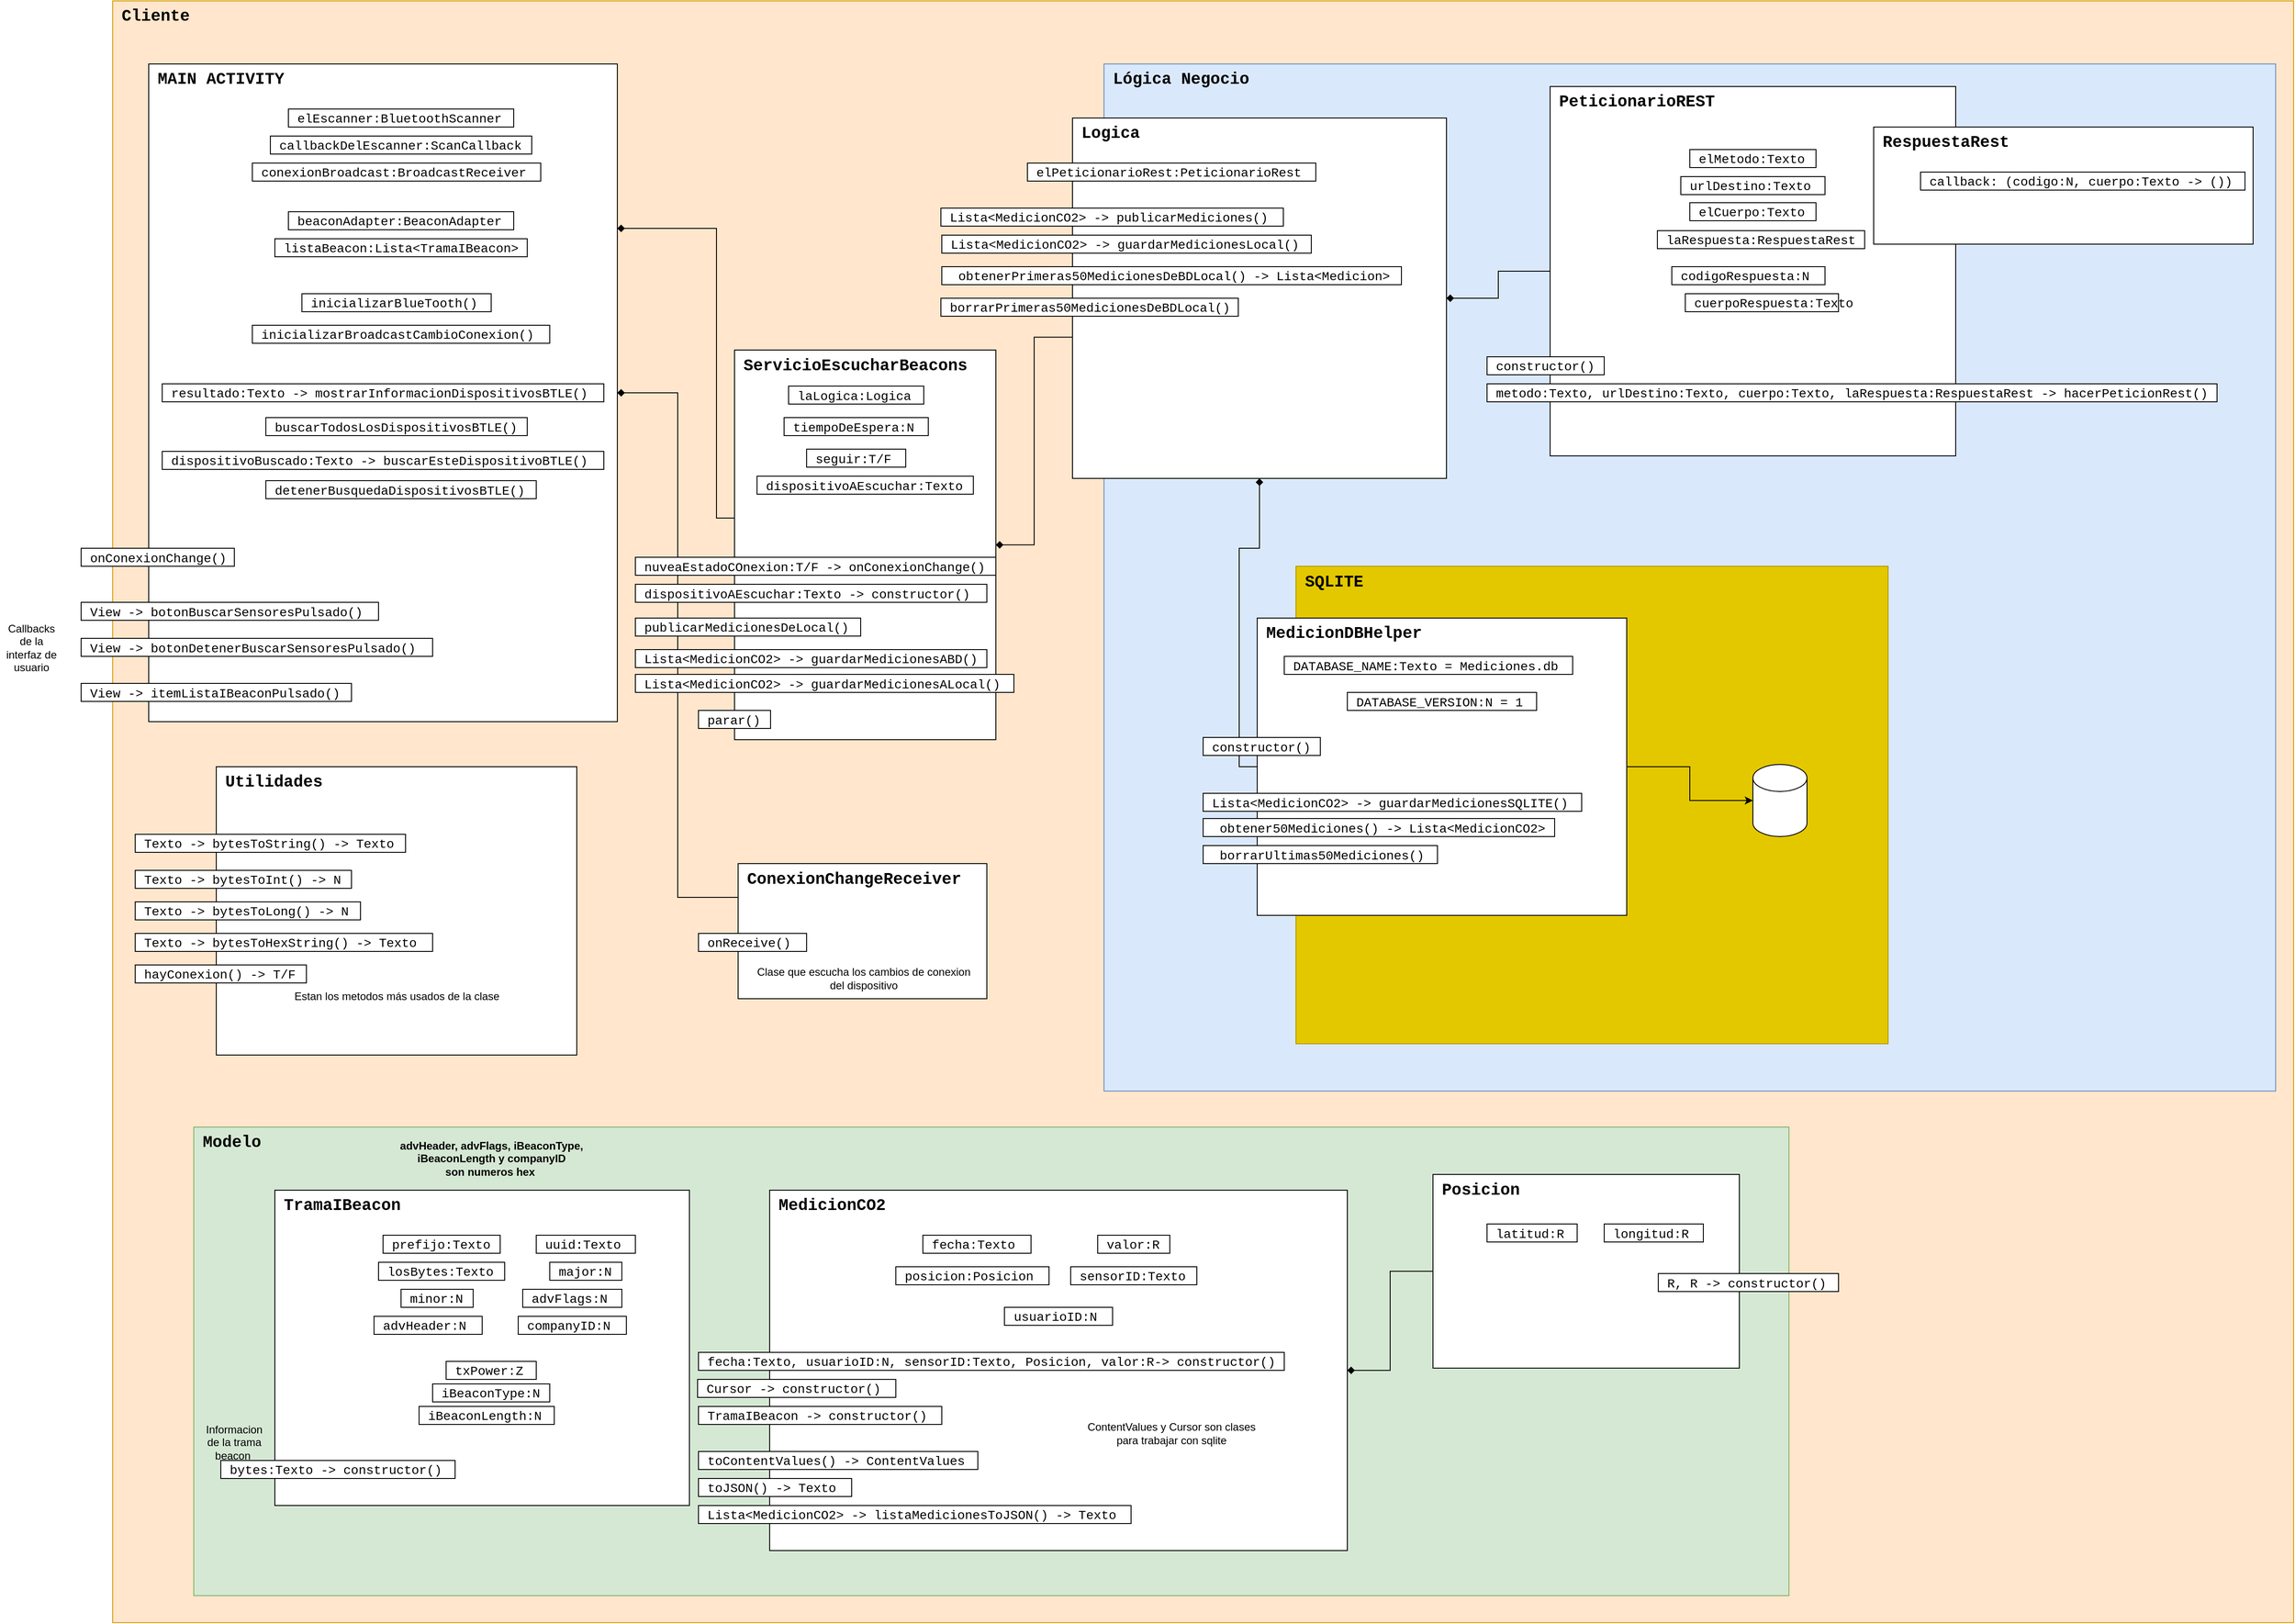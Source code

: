 <mxfile version="15.2.7" type="device"><diagram id="niqKveM-cPIij-iBnaV7" name="Page-1"><mxGraphModel dx="3422" dy="349" grid="1" gridSize="10" guides="1" tooltips="1" connect="1" arrows="1" fold="1" page="1" pageScale="1" pageWidth="827" pageHeight="1169" math="0" shadow="0"><root><mxCell id="0"/><mxCell id="1" parent="0"/><mxCell id="Yf9VTnjEiYJzbtocawID-54" value="&lt;font face=&quot;Courier New&quot; size=&quot;1&quot;&gt;&lt;b style=&quot;font-size: 18px&quot;&gt;Cliente&lt;/b&gt;&lt;/font&gt;" style="rounded=0;whiteSpace=wrap;html=1;align=left;verticalAlign=top;spacingLeft=8;fillColor=#ffe6cc;strokeColor=#d79b00;" parent="1" vertex="1"><mxGeometry x="-210" y="1520" width="2420" height="1800" as="geometry"/></mxCell><mxCell id="Yf9VTnjEiYJzbtocawID-52" value="&lt;font face=&quot;Courier New&quot; size=&quot;1&quot;&gt;&lt;b style=&quot;font-size: 18px&quot;&gt;Modelo&lt;/b&gt;&lt;/font&gt;" style="rounded=0;whiteSpace=wrap;html=1;align=left;verticalAlign=top;spacingLeft=8;fillColor=#d5e8d4;strokeColor=#82b366;" parent="1" vertex="1"><mxGeometry x="-120" y="2770" width="1770" height="520" as="geometry"/></mxCell><mxCell id="Yf9VTnjEiYJzbtocawID-46" value="&lt;font face=&quot;Courier New&quot; size=&quot;1&quot;&gt;&lt;b style=&quot;font-size: 18px&quot;&gt;Lógica Negocio&lt;/b&gt;&lt;/font&gt;" style="rounded=0;whiteSpace=wrap;html=1;align=left;verticalAlign=top;spacingLeft=8;fillColor=#dae8fc;strokeColor=#6c8ebf;" parent="1" vertex="1"><mxGeometry x="890" y="1590" width="1300" height="1140" as="geometry"/></mxCell><mxCell id="5HNf2qIdMEL1I3mMlcs8-32" style="edgeStyle=orthogonalEdgeStyle;rounded=0;orthogonalLoop=1;jettySize=auto;html=1;entryX=0;entryY=0.25;entryDx=0;entryDy=0;startArrow=diamond;startFill=1;endArrow=none;endFill=0;" edge="1" parent="1" source="lUE_ML87lK5sm1XcFSUJ-1" target="5HNf2qIdMEL1I3mMlcs8-24"><mxGeometry relative="1" as="geometry"/></mxCell><mxCell id="lUE_ML87lK5sm1XcFSUJ-1" value="&lt;font face=&quot;Courier New&quot; size=&quot;1&quot;&gt;&lt;b style=&quot;font-size: 18px&quot;&gt;MAIN ACTIVITY&lt;/b&gt;&lt;/font&gt;" style="rounded=0;whiteSpace=wrap;html=1;align=left;verticalAlign=top;spacingLeft=8;" parent="1" vertex="1"><mxGeometry x="-170" y="1590" width="520" height="730" as="geometry"/></mxCell><mxCell id="lUE_ML87lK5sm1XcFSUJ-4" value="&lt;span style=&quot;font-size: 14px&quot;&gt;elEscanner:BluetoothScanner&lt;br&gt;&lt;/span&gt;" style="rounded=0;whiteSpace=wrap;html=1;align=left;fontFamily=Courier New;autosize=1;spacingTop=2;spacingLeft=8;" parent="1" vertex="1"><mxGeometry x="-15" y="1640" width="250" height="20" as="geometry"/></mxCell><mxCell id="lUE_ML87lK5sm1XcFSUJ-5" value="&lt;span style=&quot;font-size: 14px&quot;&gt;callbackDelEscanner:ScanCallback&lt;br&gt;&lt;/span&gt;" style="rounded=0;whiteSpace=wrap;html=1;align=left;fontFamily=Courier New;autosize=1;spacingTop=2;spacingLeft=8;" parent="1" vertex="1"><mxGeometry x="-35" y="1670" width="290" height="20" as="geometry"/></mxCell><mxCell id="lUE_ML87lK5sm1XcFSUJ-6" value="&lt;font style=&quot;font-size: 14px&quot;&gt;resultado:Texto -&amp;gt; mostrarInformacionDispositivosBTLE()&lt;/font&gt;" style="rounded=0;whiteSpace=wrap;html=1;align=left;fontFamily=Courier New;autosize=1;spacingTop=2;spacingLeft=8;" parent="1" vertex="1"><mxGeometry x="-155" y="1945" width="490" height="20" as="geometry"/></mxCell><mxCell id="lUE_ML87lK5sm1XcFSUJ-7" value="&lt;font style=&quot;font-size: 14px&quot;&gt;buscarTodosLosDispositivosBTLE()&lt;/font&gt;" style="rounded=0;whiteSpace=wrap;html=1;align=left;fontFamily=Courier New;autosize=1;spacingTop=2;spacingLeft=8;" parent="1" vertex="1"><mxGeometry x="-40" y="1982.5" width="290" height="20" as="geometry"/></mxCell><mxCell id="lUE_ML87lK5sm1XcFSUJ-8" value="&lt;font style=&quot;font-size: 14px&quot;&gt;dispositivoBuscado:Texto -&amp;gt; buscarEsteDispositivoBTLE()&lt;/font&gt;" style="rounded=0;whiteSpace=wrap;html=1;align=left;fontFamily=Courier New;autosize=1;spacingTop=2;spacingLeft=8;" parent="1" vertex="1"><mxGeometry x="-155" y="2020" width="490" height="20" as="geometry"/></mxCell><mxCell id="lUE_ML87lK5sm1XcFSUJ-9" value="&lt;font style=&quot;font-size: 14px&quot;&gt;detenerBusquedaDispositivosBTLE()&lt;/font&gt;" style="rounded=0;whiteSpace=wrap;html=1;align=left;fontFamily=Courier New;autosize=1;spacingTop=2;spacingLeft=8;" parent="1" vertex="1"><mxGeometry x="-40" y="2052.5" width="300" height="20" as="geometry"/></mxCell><mxCell id="lUE_ML87lK5sm1XcFSUJ-14" value="&lt;font style=&quot;font-size: 14px&quot;&gt;inicializarBlueTooth()&lt;/font&gt;" style="rounded=0;whiteSpace=wrap;html=1;align=left;fontFamily=Courier New;autosize=1;spacingTop=2;spacingLeft=8;" parent="1" vertex="1"><mxGeometry y="1845" width="210" height="20" as="geometry"/></mxCell><mxCell id="lUE_ML87lK5sm1XcFSUJ-17" value="&lt;font face=&quot;Courier New&quot; size=&quot;1&quot;&gt;&lt;b style=&quot;font-size: 18px&quot;&gt;TramaIBeacon&lt;/b&gt;&lt;/font&gt;" style="rounded=0;whiteSpace=wrap;html=1;align=left;verticalAlign=top;spacingLeft=8;" parent="1" vertex="1"><mxGeometry x="-30" y="2840" width="460" height="350" as="geometry"/></mxCell><mxCell id="lUE_ML87lK5sm1XcFSUJ-18" value="&lt;span style=&quot;font-size: 14px&quot;&gt;prefijo:Texto&lt;br&gt;&lt;/span&gt;" style="rounded=0;whiteSpace=wrap;html=1;align=left;fontFamily=Courier New;autosize=1;spacingTop=2;spacingLeft=8;" parent="1" vertex="1"><mxGeometry x="90" y="2890" width="130" height="20" as="geometry"/></mxCell><mxCell id="lUE_ML87lK5sm1XcFSUJ-32" value="&lt;span style=&quot;font-size: 14px&quot;&gt;uuid&lt;/span&gt;&lt;span style=&quot;font-size: 14px&quot;&gt;:Texto&lt;/span&gt;&lt;span style=&quot;font-size: 14px&quot;&gt;&lt;br&gt;&lt;/span&gt;" style="rounded=0;whiteSpace=wrap;html=1;align=left;fontFamily=Courier New;autosize=1;spacingTop=2;spacingLeft=8;" parent="1" vertex="1"><mxGeometry x="260" y="2890" width="110" height="20" as="geometry"/></mxCell><mxCell id="lUE_ML87lK5sm1XcFSUJ-33" value="&lt;span style=&quot;font-size: 14px&quot;&gt;losBytes&lt;/span&gt;&lt;span style=&quot;font-size: 14px&quot;&gt;:Texto&lt;/span&gt;&lt;span style=&quot;font-size: 14px&quot;&gt;&lt;br&gt;&lt;/span&gt;" style="rounded=0;whiteSpace=wrap;html=1;align=left;fontFamily=Courier New;autosize=1;spacingTop=2;spacingLeft=8;" parent="1" vertex="1"><mxGeometry x="85" y="2920" width="140" height="20" as="geometry"/></mxCell><mxCell id="lUE_ML87lK5sm1XcFSUJ-34" value="&lt;span style=&quot;font-size: 14px&quot;&gt;major&lt;/span&gt;&lt;span style=&quot;font-size: 14px&quot;&gt;:N&lt;/span&gt;&lt;span style=&quot;font-size: 14px&quot;&gt;&lt;br&gt;&lt;/span&gt;" style="rounded=0;whiteSpace=wrap;html=1;align=left;fontFamily=Courier New;autosize=1;spacingTop=2;spacingLeft=8;" parent="1" vertex="1"><mxGeometry x="275" y="2920" width="80" height="20" as="geometry"/></mxCell><mxCell id="lUE_ML87lK5sm1XcFSUJ-35" value="&lt;span style=&quot;font-size: 14px&quot;&gt;advFlags&lt;/span&gt;&lt;span style=&quot;font-size: 14px&quot;&gt;:N&lt;/span&gt;&lt;span style=&quot;font-size: 14px&quot;&gt;&lt;br&gt;&lt;/span&gt;" style="rounded=0;whiteSpace=wrap;html=1;align=left;fontFamily=Courier New;autosize=1;spacingTop=2;spacingLeft=8;" parent="1" vertex="1"><mxGeometry x="245" y="2950" width="110" height="20" as="geometry"/></mxCell><mxCell id="lUE_ML87lK5sm1XcFSUJ-36" value="&lt;span style=&quot;font-size: 14px&quot;&gt;minor&lt;/span&gt;&lt;span style=&quot;font-size: 14px&quot;&gt;:N&lt;/span&gt;&lt;span style=&quot;font-size: 14px&quot;&gt;&lt;br&gt;&lt;/span&gt;" style="rounded=0;whiteSpace=wrap;html=1;align=left;fontFamily=Courier New;autosize=1;spacingTop=2;spacingLeft=8;" parent="1" vertex="1"><mxGeometry x="110" y="2950" width="80" height="20" as="geometry"/></mxCell><mxCell id="lUE_ML87lK5sm1XcFSUJ-37" value="&lt;span style=&quot;font-size: 14px&quot;&gt;advHeader&lt;/span&gt;&lt;span style=&quot;font-size: 14px&quot;&gt;:N&lt;/span&gt;&lt;span style=&quot;font-size: 14px&quot;&gt;&lt;br&gt;&lt;/span&gt;" style="rounded=0;whiteSpace=wrap;html=1;align=left;fontFamily=Courier New;autosize=1;spacingTop=2;spacingLeft=8;" parent="1" vertex="1"><mxGeometry x="80" y="2980" width="120" height="20" as="geometry"/></mxCell><mxCell id="lUE_ML87lK5sm1XcFSUJ-38" value="&lt;span style=&quot;font-size: 14px&quot;&gt;companyID&lt;/span&gt;&lt;span style=&quot;font-size: 14px&quot;&gt;:N&lt;/span&gt;&lt;span style=&quot;font-size: 14px&quot;&gt;&lt;br&gt;&lt;/span&gt;" style="rounded=0;whiteSpace=wrap;html=1;align=left;fontFamily=Courier New;autosize=1;spacingTop=2;spacingLeft=8;" parent="1" vertex="1"><mxGeometry x="240" y="2980" width="120" height="20" as="geometry"/></mxCell><mxCell id="lUE_ML87lK5sm1XcFSUJ-56" value="&lt;span style=&quot;font-size: 14px&quot;&gt;txPower:Z&lt;br&gt;&lt;/span&gt;" style="rounded=0;whiteSpace=wrap;html=1;align=left;fontFamily=Courier New;autosize=1;spacingTop=2;spacingLeft=8;" parent="1" vertex="1"><mxGeometry x="160" y="3030" width="100" height="20" as="geometry"/></mxCell><mxCell id="lUE_ML87lK5sm1XcFSUJ-57" value="&lt;span style=&quot;font-size: 14px&quot;&gt;iBeaconType:N&lt;br&gt;&lt;/span&gt;" style="rounded=0;whiteSpace=wrap;html=1;align=left;fontFamily=Courier New;autosize=1;spacingTop=2;spacingLeft=8;" parent="1" vertex="1"><mxGeometry x="145" y="3055" width="130" height="20" as="geometry"/></mxCell><mxCell id="lUE_ML87lK5sm1XcFSUJ-58" value="&lt;span style=&quot;font-size: 14px&quot;&gt;iBeaconLength:N&lt;br&gt;&lt;/span&gt;" style="rounded=0;whiteSpace=wrap;html=1;align=left;fontFamily=Courier New;autosize=1;spacingTop=2;spacingLeft=8;" parent="1" vertex="1"><mxGeometry x="130" y="3080" width="150" height="20" as="geometry"/></mxCell><mxCell id="lUE_ML87lK5sm1XcFSUJ-78" value="&lt;span style=&quot;font-size: 14px&quot;&gt;bytes:Texto&amp;nbsp;&lt;/span&gt;&lt;span style=&quot;font-size: 14px&quot;&gt;-&amp;gt; constructor()&lt;br&gt;&lt;/span&gt;" style="rounded=0;whiteSpace=wrap;html=1;align=left;fontFamily=Courier New;autosize=1;spacingTop=2;spacingLeft=8;" parent="1" vertex="1"><mxGeometry x="-90" y="3140" width="260" height="20" as="geometry"/></mxCell><mxCell id="YWG97MvclwKWBX4LMwII-3" style="edgeStyle=orthogonalEdgeStyle;rounded=0;orthogonalLoop=1;jettySize=auto;html=1;entryX=0.003;entryY=0.608;entryDx=0;entryDy=0;entryPerimeter=0;startArrow=diamond;startFill=1;endArrow=none;endFill=0;" parent="1" source="HclyUKHY0Rn9VnKak1A7-19" target="Yf9VTnjEiYJzbtocawID-2" edge="1"><mxGeometry relative="1" as="geometry"/></mxCell><mxCell id="5HNf2qIdMEL1I3mMlcs8-40" style="edgeStyle=orthogonalEdgeStyle;rounded=0;orthogonalLoop=1;jettySize=auto;html=1;entryX=1;entryY=0.25;entryDx=0;entryDy=0;startArrow=none;startFill=0;endArrow=diamond;endFill=1;" edge="1" parent="1" source="HclyUKHY0Rn9VnKak1A7-19" target="lUE_ML87lK5sm1XcFSUJ-1"><mxGeometry relative="1" as="geometry"><Array as="points"><mxPoint x="460" y="2094"/><mxPoint x="460" y="1773"/></Array></mxGeometry></mxCell><mxCell id="HclyUKHY0Rn9VnKak1A7-19" value="&lt;font face=&quot;Courier New&quot; size=&quot;1&quot;&gt;&lt;b style=&quot;font-size: 18px&quot;&gt;ServicioEscucharBeacons&lt;/b&gt;&lt;/font&gt;" style="rounded=0;whiteSpace=wrap;html=1;align=left;verticalAlign=top;spacingLeft=8;" parent="1" vertex="1"><mxGeometry x="480" y="1907.5" width="290" height="432.5" as="geometry"/></mxCell><mxCell id="HclyUKHY0Rn9VnKak1A7-21" value="&lt;span style=&quot;font-size: 14px&quot;&gt;seguir:T/F&lt;br&gt;&lt;/span&gt;" style="rounded=0;whiteSpace=wrap;html=1;align=left;fontFamily=Courier New;autosize=1;spacingTop=2;spacingLeft=8;" parent="1" vertex="1"><mxGeometry x="560" y="2017.5" width="110" height="20" as="geometry"/></mxCell><mxCell id="HclyUKHY0Rn9VnKak1A7-22" value="&lt;font style=&quot;font-size: 14px&quot;&gt;parar()&lt;/font&gt;" style="rounded=0;whiteSpace=wrap;html=1;align=left;fontFamily=Courier New;autosize=1;spacingTop=2;spacingLeft=8;" parent="1" vertex="1"><mxGeometry x="440" y="2307.5" width="80" height="20" as="geometry"/></mxCell><mxCell id="HclyUKHY0Rn9VnKak1A7-24" value="&lt;font style=&quot;font-size: 14px&quot;&gt;dispositivoAEscuchar:Texto -&amp;gt; constructor()&lt;/font&gt;" style="rounded=0;whiteSpace=wrap;html=1;align=left;fontFamily=Courier New;autosize=1;spacingTop=2;spacingLeft=8;" parent="1" vertex="1"><mxGeometry x="370" y="2167.5" width="390" height="20" as="geometry"/></mxCell><mxCell id="HclyUKHY0Rn9VnKak1A7-26" value="&lt;font style=&quot;font-size: 14px&quot;&gt;View -&amp;gt; botonBuscarSensoresPulsado()&lt;/font&gt;" style="rounded=0;whiteSpace=wrap;html=1;align=left;fontFamily=Courier New;autosize=1;spacingTop=2;spacingLeft=8;" parent="1" vertex="1"><mxGeometry x="-245" y="2187.5" width="330" height="20" as="geometry"/></mxCell><mxCell id="HclyUKHY0Rn9VnKak1A7-27" value="&lt;font style=&quot;font-size: 14px&quot;&gt;View -&amp;gt; botonDetenerBuscarSensoresPulsado()&lt;/font&gt;" style="rounded=0;whiteSpace=wrap;html=1;align=left;fontFamily=Courier New;autosize=1;spacingTop=2;spacingLeft=8;" parent="1" vertex="1"><mxGeometry x="-245" y="2227.5" width="390" height="20" as="geometry"/></mxCell><mxCell id="HclyUKHY0Rn9VnKak1A7-31" value="&lt;font face=&quot;Courier New&quot; size=&quot;1&quot;&gt;&lt;b style=&quot;font-size: 18px&quot;&gt;Utilidades&lt;br&gt;&lt;/b&gt;&lt;/font&gt;" style="rounded=0;whiteSpace=wrap;html=1;align=left;verticalAlign=top;spacingLeft=8;" parent="1" vertex="1"><mxGeometry x="-95" y="2370" width="400" height="320" as="geometry"/></mxCell><mxCell id="EEgAv1nQ82-T1933ii0m-4" value="advHeader, advFlags, iBeaconType,&lt;br&gt;iBeaconLength y companyID &lt;br&gt;son numeros hex&amp;nbsp;" style="text;html=1;align=center;verticalAlign=middle;resizable=0;points=[];autosize=1;strokeColor=none;fillColor=none;fontStyle=1" parent="1" vertex="1"><mxGeometry x="100" y="2780" width="220" height="50" as="geometry"/></mxCell><mxCell id="EEgAv1nQ82-T1933ii0m-6" value="&lt;span style=&quot;font-size: 14px&quot;&gt;tiempoDeEspera:N&lt;br&gt;&lt;/span&gt;" style="rounded=0;whiteSpace=wrap;html=1;align=left;fontFamily=Courier New;autosize=1;spacingTop=2;spacingLeft=8;" parent="1" vertex="1"><mxGeometry x="535" y="1982.5" width="160" height="20" as="geometry"/></mxCell><mxCell id="EEgAv1nQ82-T1933ii0m-7" value="&lt;span style=&quot;font-size: 14px&quot;&gt;Texto&amp;nbsp;&lt;/span&gt;&lt;span style=&quot;font-size: 14px&quot;&gt;-&amp;gt; bytesToString() -&amp;gt; Texto&lt;br&gt;&lt;/span&gt;" style="rounded=0;whiteSpace=wrap;html=1;align=left;fontFamily=Courier New;autosize=1;spacingTop=2;spacingLeft=8;" parent="1" vertex="1"><mxGeometry x="-185" y="2445" width="300" height="20" as="geometry"/></mxCell><mxCell id="EEgAv1nQ82-T1933ii0m-8" value="&lt;span style=&quot;font-size: 14px&quot;&gt;Texto&amp;nbsp;&lt;/span&gt;&lt;span style=&quot;font-size: 14px&quot;&gt;-&amp;gt; bytesToInt() -&amp;gt; N&lt;br&gt;&lt;/span&gt;" style="rounded=0;whiteSpace=wrap;html=1;align=left;fontFamily=Courier New;autosize=1;spacingTop=2;spacingLeft=8;" parent="1" vertex="1"><mxGeometry x="-185" y="2485" width="240" height="20" as="geometry"/></mxCell><mxCell id="EEgAv1nQ82-T1933ii0m-9" value="&lt;span style=&quot;font-size: 14px&quot;&gt;Texto&amp;nbsp;&lt;/span&gt;&lt;span style=&quot;font-size: 14px&quot;&gt;-&amp;gt; bytesToLong() -&amp;gt; N&lt;br&gt;&lt;/span&gt;" style="rounded=0;whiteSpace=wrap;html=1;align=left;fontFamily=Courier New;autosize=1;spacingTop=2;spacingLeft=8;" parent="1" vertex="1"><mxGeometry x="-185" y="2520" width="250" height="20" as="geometry"/></mxCell><mxCell id="EEgAv1nQ82-T1933ii0m-10" value="&lt;span style=&quot;font-size: 14px&quot;&gt;Texto&amp;nbsp;&lt;/span&gt;&lt;span style=&quot;font-size: 14px&quot;&gt;-&amp;gt; bytesToHexString() -&amp;gt; Texto&lt;br&gt;&lt;/span&gt;" style="rounded=0;whiteSpace=wrap;html=1;align=left;fontFamily=Courier New;autosize=1;spacingTop=2;spacingLeft=8;" parent="1" vertex="1"><mxGeometry x="-185" y="2555" width="330" height="20" as="geometry"/></mxCell><mxCell id="EEgAv1nQ82-T1933ii0m-11" value="Estan los metodos más usados de la clase" style="text;html=1;align=center;verticalAlign=middle;resizable=0;points=[];autosize=1;strokeColor=none;fillColor=none;" parent="1" vertex="1"><mxGeometry x="-15" y="2615" width="240" height="20" as="geometry"/></mxCell><mxCell id="5HNf2qIdMEL1I3mMlcs8-18" style="edgeStyle=orthogonalEdgeStyle;rounded=0;orthogonalLoop=1;jettySize=auto;html=1;entryX=0;entryY=0.5;entryDx=0;entryDy=0;startArrow=diamond;startFill=1;endArrow=none;endFill=0;" edge="1" parent="1" source="Yf9VTnjEiYJzbtocawID-2" target="5HNf2qIdMEL1I3mMlcs8-3"><mxGeometry relative="1" as="geometry"/></mxCell><mxCell id="5HNf2qIdMEL1I3mMlcs8-19" style="edgeStyle=orthogonalEdgeStyle;rounded=0;orthogonalLoop=1;jettySize=auto;html=1;startArrow=diamond;startFill=1;endArrow=none;endFill=0;" edge="1" parent="1" source="Yf9VTnjEiYJzbtocawID-2" target="Yf9VTnjEiYJzbtocawID-33"><mxGeometry relative="1" as="geometry"/></mxCell><mxCell id="Yf9VTnjEiYJzbtocawID-2" value="&lt;font face=&quot;Courier New&quot; size=&quot;1&quot;&gt;&lt;b style=&quot;font-size: 18px&quot;&gt;Logica&lt;/b&gt;&lt;/font&gt;" style="rounded=0;whiteSpace=wrap;html=1;align=left;verticalAlign=top;spacingLeft=8;" parent="1" vertex="1"><mxGeometry x="855" y="1650" width="415" height="400" as="geometry"/></mxCell><mxCell id="Yf9VTnjEiYJzbtocawID-3" value="&lt;span style=&quot;font-size: 14px&quot;&gt;Lista&amp;lt;MedicionCO2&amp;gt; -&amp;gt; publicarMediciones()&lt;br&gt;&lt;/span&gt;" style="rounded=0;whiteSpace=wrap;html=1;align=left;fontFamily=Courier New;autosize=1;spacingTop=2;spacingLeft=8;" parent="1" vertex="1"><mxGeometry x="709" y="1750" width="380" height="20" as="geometry"/></mxCell><mxCell id="YWG97MvclwKWBX4LMwII-6" style="edgeStyle=orthogonalEdgeStyle;rounded=0;orthogonalLoop=1;jettySize=auto;html=1;endArrow=none;endFill=0;startArrow=diamond;startFill=1;" parent="1" source="Yf9VTnjEiYJzbtocawID-4" target="Yf9VTnjEiYJzbtocawID-17" edge="1"><mxGeometry relative="1" as="geometry"/></mxCell><mxCell id="Yf9VTnjEiYJzbtocawID-4" value="&lt;font face=&quot;Courier New&quot; size=&quot;1&quot;&gt;&lt;b style=&quot;font-size: 18px&quot;&gt;MedicionCO2&lt;/b&gt;&lt;/font&gt;" style="rounded=0;whiteSpace=wrap;html=1;align=left;verticalAlign=top;spacingLeft=8;" parent="1" vertex="1"><mxGeometry x="519" y="2840" width="641" height="400" as="geometry"/></mxCell><mxCell id="Yf9VTnjEiYJzbtocawID-5" value="&lt;span style=&quot;font-size: 14px&quot;&gt;fecha:Texto&lt;br&gt;&lt;/span&gt;" style="rounded=0;whiteSpace=wrap;html=1;align=left;fontFamily=Courier New;autosize=1;spacingTop=2;spacingLeft=8;" parent="1" vertex="1"><mxGeometry x="689" y="2890" width="120" height="20" as="geometry"/></mxCell><mxCell id="Yf9VTnjEiYJzbtocawID-6" value="&lt;span style=&quot;font-size: 14px&quot;&gt;valor:R&lt;br&gt;&lt;/span&gt;" style="rounded=0;whiteSpace=wrap;html=1;align=left;fontFamily=Courier New;autosize=1;spacingTop=2;spacingLeft=8;" parent="1" vertex="1"><mxGeometry x="883" y="2890" width="80" height="20" as="geometry"/></mxCell><mxCell id="Yf9VTnjEiYJzbtocawID-7" value="&lt;span style=&quot;font-size: 14px&quot;&gt;posicion:Posicion&lt;br&gt;&lt;/span&gt;" style="rounded=0;whiteSpace=wrap;html=1;align=left;fontFamily=Courier New;autosize=1;spacingTop=2;spacingLeft=8;" parent="1" vertex="1"><mxGeometry x="659" y="2925" width="170" height="20" as="geometry"/></mxCell><mxCell id="Yf9VTnjEiYJzbtocawID-9" value="&lt;span style=&quot;font-size: 14px&quot;&gt;sensorID:Texto&lt;br&gt;&lt;/span&gt;" style="rounded=0;whiteSpace=wrap;html=1;align=left;fontFamily=Courier New;autosize=1;spacingTop=2;spacingLeft=8;" parent="1" vertex="1"><mxGeometry x="853" y="2925" width="140" height="20" as="geometry"/></mxCell><mxCell id="Yf9VTnjEiYJzbtocawID-16" value="&lt;span style=&quot;font-size: 14px&quot;&gt;fecha:Texto, usuarioID:N, sensorID:Texto, Posicion, valor:R&lt;/span&gt;&lt;span style=&quot;font-size: 14px&quot;&gt;-&amp;gt; constructor()&lt;br&gt;&lt;/span&gt;" style="rounded=0;whiteSpace=wrap;html=1;align=left;fontFamily=Courier New;autosize=1;spacingTop=2;spacingLeft=8;" parent="1" vertex="1"><mxGeometry x="440" y="3020" width="650" height="20" as="geometry"/></mxCell><mxCell id="Yf9VTnjEiYJzbtocawID-17" value="&lt;font face=&quot;Courier New&quot; size=&quot;1&quot;&gt;&lt;b style=&quot;font-size: 18px&quot;&gt;Posicion&lt;/b&gt;&lt;/font&gt;" style="rounded=0;whiteSpace=wrap;html=1;align=left;verticalAlign=top;spacingLeft=8;" parent="1" vertex="1"><mxGeometry x="1255" y="2822.5" width="340" height="215" as="geometry"/></mxCell><mxCell id="Yf9VTnjEiYJzbtocawID-18" value="&lt;span style=&quot;font-size: 14px&quot;&gt;latitud:R&lt;br&gt;&lt;/span&gt;" style="rounded=0;whiteSpace=wrap;html=1;align=left;fontFamily=Courier New;autosize=1;spacingTop=2;spacingLeft=8;" parent="1" vertex="1"><mxGeometry x="1315" y="2877.5" width="100" height="20" as="geometry"/></mxCell><mxCell id="Yf9VTnjEiYJzbtocawID-19" value="&lt;span style=&quot;font-size: 14px&quot;&gt;longitud:R&lt;br&gt;&lt;/span&gt;" style="rounded=0;whiteSpace=wrap;html=1;align=left;fontFamily=Courier New;autosize=1;spacingTop=2;spacingLeft=8;" parent="1" vertex="1"><mxGeometry x="1445" y="2877.5" width="110" height="20" as="geometry"/></mxCell><mxCell id="Yf9VTnjEiYJzbtocawID-29" value="&lt;span style=&quot;font-size: 14px&quot;&gt;R, R&amp;nbsp;&lt;/span&gt;&lt;span style=&quot;font-size: 14px&quot;&gt;-&amp;gt; constructor()&lt;br&gt;&lt;/span&gt;" style="rounded=0;whiteSpace=wrap;html=1;align=left;fontFamily=Courier New;autosize=1;spacingTop=2;spacingLeft=8;" parent="1" vertex="1"><mxGeometry x="1505" y="2932.5" width="200" height="20" as="geometry"/></mxCell><mxCell id="Yf9VTnjEiYJzbtocawID-32" value="&lt;span style=&quot;font-size: 14px&quot;&gt;usuarioID:N&lt;br&gt;&lt;/span&gt;" style="rounded=0;whiteSpace=wrap;html=1;align=left;fontFamily=Courier New;autosize=1;spacingTop=2;spacingLeft=8;" parent="1" vertex="1"><mxGeometry x="779.5" y="2970" width="120" height="20" as="geometry"/></mxCell><mxCell id="Yf9VTnjEiYJzbtocawID-33" value="&lt;font face=&quot;Courier New&quot; size=&quot;1&quot;&gt;&lt;b style=&quot;font-size: 18px&quot;&gt;PeticionarioREST&lt;/b&gt;&lt;/font&gt;" style="rounded=0;whiteSpace=wrap;html=1;align=left;verticalAlign=top;spacingLeft=8;" parent="1" vertex="1"><mxGeometry x="1385" y="1615" width="450" height="410" as="geometry"/></mxCell><mxCell id="Yf9VTnjEiYJzbtocawID-34" value="&lt;span style=&quot;font-size: 14px&quot;&gt;elMetodo:Texto&lt;br&gt;&lt;/span&gt;" style="rounded=0;whiteSpace=wrap;html=1;align=left;fontFamily=Courier New;autosize=1;spacingTop=2;spacingLeft=8;" parent="1" vertex="1"><mxGeometry x="1540" y="1685" width="140" height="20" as="geometry"/></mxCell><mxCell id="Yf9VTnjEiYJzbtocawID-35" value="&lt;span style=&quot;font-size: 14px&quot;&gt;urlDestino:Texto&lt;br&gt;&lt;/span&gt;" style="rounded=0;whiteSpace=wrap;html=1;align=left;fontFamily=Courier New;autosize=1;spacingTop=2;spacingLeft=8;" parent="1" vertex="1"><mxGeometry x="1530" y="1715" width="160" height="20" as="geometry"/></mxCell><mxCell id="Yf9VTnjEiYJzbtocawID-36" value="&lt;span style=&quot;font-size: 14px&quot;&gt;elCuerpo:Texto&lt;br&gt;&lt;/span&gt;" style="rounded=0;whiteSpace=wrap;html=1;align=left;fontFamily=Courier New;autosize=1;spacingTop=2;spacingLeft=8;" parent="1" vertex="1"><mxGeometry x="1540" y="1744" width="140" height="20" as="geometry"/></mxCell><mxCell id="Yf9VTnjEiYJzbtocawID-37" value="&lt;span style=&quot;font-size: 14px&quot;&gt;laRespuesta:RespuestaRest&lt;br&gt;&lt;/span&gt;" style="rounded=0;whiteSpace=wrap;html=1;align=left;fontFamily=Courier New;autosize=1;spacingTop=2;spacingLeft=8;" parent="1" vertex="1"><mxGeometry x="1504" y="1775" width="230" height="20" as="geometry"/></mxCell><mxCell id="Yf9VTnjEiYJzbtocawID-38" value="&lt;font face=&quot;Courier New&quot; size=&quot;1&quot;&gt;&lt;b style=&quot;font-size: 18px&quot;&gt;RespuestaRest&lt;/b&gt;&lt;/font&gt;" style="rounded=0;whiteSpace=wrap;html=1;align=left;verticalAlign=top;spacingLeft=8;" parent="1" vertex="1"><mxGeometry x="1744" y="1660" width="421" height="130" as="geometry"/></mxCell><mxCell id="Yf9VTnjEiYJzbtocawID-39" value="&lt;span style=&quot;font-size: 14px&quot;&gt;callback: (codigo:N, cuerpo:Texto -&amp;gt; ())&lt;br&gt;&lt;/span&gt;" style="rounded=0;whiteSpace=wrap;html=1;align=left;fontFamily=Courier New;autosize=1;spacingTop=2;spacingLeft=8;" parent="1" vertex="1"><mxGeometry x="1796" y="1710" width="360" height="20" as="geometry"/></mxCell><mxCell id="Yf9VTnjEiYJzbtocawID-40" value="&lt;span style=&quot;font-size: 14px&quot;&gt;codigoRespuesta:N&lt;br&gt;&lt;/span&gt;" style="rounded=0;whiteSpace=wrap;html=1;align=left;fontFamily=Courier New;autosize=1;spacingTop=2;spacingLeft=8;" parent="1" vertex="1"><mxGeometry x="1520" y="1815" width="170" height="20" as="geometry"/></mxCell><mxCell id="Yf9VTnjEiYJzbtocawID-41" value="&lt;span style=&quot;font-size: 14px&quot;&gt;cuerpoRespuesta:Texto&lt;br&gt;&lt;/span&gt;" style="rounded=0;whiteSpace=wrap;html=1;align=left;fontFamily=Courier New;autosize=1;spacingTop=2;spacingLeft=8;" parent="1" vertex="1"><mxGeometry x="1535" y="1845" width="170" height="20" as="geometry"/></mxCell><mxCell id="Yf9VTnjEiYJzbtocawID-43" value="&lt;span style=&quot;font-size: 14px&quot;&gt;metodo:Texto, urlDestino:Texto, cuerpo:Texto, laRespuesta:RespuestaRest -&amp;gt; hacerPeticionRest()&lt;br&gt;&lt;/span&gt;" style="rounded=0;whiteSpace=wrap;html=1;align=left;fontFamily=Courier New;autosize=1;spacingTop=2;spacingLeft=8;" parent="1" vertex="1"><mxGeometry x="1315" y="1945" width="810" height="20" as="geometry"/></mxCell><mxCell id="Yf9VTnjEiYJzbtocawID-44" value="&lt;span style=&quot;font-size: 14px&quot;&gt;constructor()&lt;br&gt;&lt;/span&gt;" style="rounded=0;whiteSpace=wrap;html=1;align=left;fontFamily=Courier New;autosize=1;spacingTop=2;spacingLeft=8;" parent="1" vertex="1"><mxGeometry x="1315" y="1915" width="130" height="20" as="geometry"/></mxCell><mxCell id="Yf9VTnjEiYJzbtocawID-57" value="&lt;span style=&quot;font-size: 14px&quot;&gt;elPeticionarioRest:PeticionarioRest&lt;br&gt;&lt;/span&gt;" style="rounded=0;whiteSpace=wrap;html=1;align=left;fontFamily=Courier New;autosize=1;spacingTop=2;spacingLeft=8;" parent="1" vertex="1"><mxGeometry x="805" y="1700" width="320" height="20" as="geometry"/></mxCell><mxCell id="Yf9VTnjEiYJzbtocawID-60" value="&lt;span style=&quot;font-size: 14px&quot;&gt;beaconAdapter:BeaconAdapter&lt;br&gt;&lt;/span&gt;" style="rounded=0;whiteSpace=wrap;html=1;align=left;fontFamily=Courier New;autosize=1;spacingTop=2;spacingLeft=8;" parent="1" vertex="1"><mxGeometry x="-15" y="1754" width="250" height="20" as="geometry"/></mxCell><mxCell id="Yf9VTnjEiYJzbtocawID-61" value="&lt;span style=&quot;font-size: 14px&quot;&gt;listaBeacon:Lista&amp;lt;TramaIBeacon&amp;gt;&lt;br&gt;&lt;/span&gt;" style="rounded=0;whiteSpace=wrap;html=1;align=left;fontFamily=Courier New;autosize=1;spacingTop=2;spacingLeft=8;" parent="1" vertex="1"><mxGeometry x="-30" y="1784" width="280" height="20" as="geometry"/></mxCell><mxCell id="Yf9VTnjEiYJzbtocawID-64" value="&lt;font style=&quot;font-size: 14px&quot;&gt;View -&amp;gt; itemListaIBeaconPulsado()&lt;/font&gt;" style="rounded=0;whiteSpace=wrap;html=1;align=left;fontFamily=Courier New;autosize=1;spacingTop=2;spacingLeft=8;" parent="1" vertex="1"><mxGeometry x="-245" y="2277.5" width="300" height="20" as="geometry"/></mxCell><mxCell id="Yf9VTnjEiYJzbtocawID-73" value="&lt;span style=&quot;font-size: 14px&quot;&gt;laLogica:Logica&lt;br&gt;&lt;/span&gt;" style="rounded=0;whiteSpace=wrap;html=1;align=left;fontFamily=Courier New;autosize=1;spacingTop=2;spacingLeft=8;" parent="1" vertex="1"><mxGeometry x="540" y="1947.5" width="150" height="20" as="geometry"/></mxCell><mxCell id="Yf9VTnjEiYJzbtocawID-76" value="&lt;span style=&quot;font-size: 14px&quot;&gt;dispositivoAEscuchar:Texto&lt;br&gt;&lt;/span&gt;" style="rounded=0;whiteSpace=wrap;html=1;align=left;fontFamily=Courier New;autosize=1;spacingTop=2;spacingLeft=8;" parent="1" vertex="1"><mxGeometry x="505" y="2047.5" width="240" height="20" as="geometry"/></mxCell><mxCell id="YWG97MvclwKWBX4LMwII-4" value="Informacion de la trama beacon&amp;nbsp;" style="text;html=1;strokeColor=none;fillColor=none;align=center;verticalAlign=middle;whiteSpace=wrap;rounded=0;" parent="1" vertex="1"><mxGeometry x="-95" y="3110" width="40" height="20" as="geometry"/></mxCell><mxCell id="YWG97MvclwKWBX4LMwII-7" value="Callbacks de la interfaz de usuario" style="text;html=1;strokeColor=none;fillColor=none;align=center;verticalAlign=middle;whiteSpace=wrap;rounded=0;" parent="1" vertex="1"><mxGeometry x="-335" y="2227.5" width="70" height="20" as="geometry"/></mxCell><mxCell id="5HNf2qIdMEL1I3mMlcs8-2" value="&lt;font face=&quot;Courier New&quot; size=&quot;1&quot;&gt;&lt;b style=&quot;font-size: 18px&quot;&gt;SQLITE&lt;/b&gt;&lt;/font&gt;" style="rounded=0;whiteSpace=wrap;html=1;align=left;verticalAlign=top;spacingLeft=8;fillColor=#e3c800;strokeColor=#B09500;fontColor=#000000;" vertex="1" parent="1"><mxGeometry x="1103" y="2147.5" width="657" height="530" as="geometry"/></mxCell><mxCell id="5HNf2qIdMEL1I3mMlcs8-3" value="&lt;font face=&quot;Courier New&quot; size=&quot;1&quot;&gt;&lt;b style=&quot;font-size: 18px&quot;&gt;MedicionDBHelper&lt;/b&gt;&lt;/font&gt;" style="rounded=0;whiteSpace=wrap;html=1;align=left;verticalAlign=top;spacingLeft=8;" vertex="1" parent="1"><mxGeometry x="1060" y="2205" width="410" height="330" as="geometry"/></mxCell><mxCell id="5HNf2qIdMEL1I3mMlcs8-4" value="&lt;span style=&quot;font-size: 14px&quot;&gt;DATABASE_NAME:Texto = Mediciones.db&lt;br&gt;&lt;/span&gt;" style="rounded=0;whiteSpace=wrap;html=1;align=left;fontFamily=Courier New;autosize=1;spacingTop=2;spacingLeft=8;" vertex="1" parent="1"><mxGeometry x="1090" y="2247.5" width="320" height="20" as="geometry"/></mxCell><mxCell id="5HNf2qIdMEL1I3mMlcs8-6" value="&lt;span style=&quot;font-size: 14px&quot;&gt;DATABASE_VERSION:N = 1&lt;br&gt;&lt;/span&gt;" style="rounded=0;whiteSpace=wrap;html=1;align=left;fontFamily=Courier New;autosize=1;spacingTop=2;spacingLeft=8;" vertex="1" parent="1"><mxGeometry x="1160" y="2287.5" width="210" height="20" as="geometry"/></mxCell><mxCell id="5HNf2qIdMEL1I3mMlcs8-7" value="&lt;span style=&quot;font-size: 14px&quot;&gt;constructor()&lt;br&gt;&lt;/span&gt;" style="rounded=0;whiteSpace=wrap;html=1;align=left;fontFamily=Courier New;autosize=1;spacingTop=2;spacingLeft=8;" vertex="1" parent="1"><mxGeometry x="1000" y="2337.5" width="130" height="20" as="geometry"/></mxCell><mxCell id="5HNf2qIdMEL1I3mMlcs8-9" value="&lt;span style=&quot;font-size: 14px&quot;&gt;Lista&amp;lt;MedicionCO2&amp;gt; -&amp;gt; guardarMedicionesSQLITE()&lt;br&gt;&lt;/span&gt;" style="rounded=0;whiteSpace=wrap;html=1;align=left;fontFamily=Courier New;autosize=1;spacingTop=2;spacingLeft=8;" vertex="1" parent="1"><mxGeometry x="1000" y="2399.5" width="420" height="20" as="geometry"/></mxCell><mxCell id="5HNf2qIdMEL1I3mMlcs8-10" value="&lt;span style=&quot;font-size: 14px&quot;&gt;&amp;nbsp;obtener50Mediciones() -&amp;gt;&amp;nbsp;&lt;/span&gt;&lt;span style=&quot;font-size: 14px&quot;&gt;Lista&amp;lt;MedicionCO2&amp;gt;&lt;/span&gt;&lt;span style=&quot;font-size: 14px&quot;&gt;&lt;br&gt;&lt;/span&gt;" style="rounded=0;whiteSpace=wrap;html=1;align=left;fontFamily=Courier New;autosize=1;spacingTop=2;spacingLeft=8;" vertex="1" parent="1"><mxGeometry x="1000" y="2427.5" width="390" height="20" as="geometry"/></mxCell><mxCell id="5HNf2qIdMEL1I3mMlcs8-11" value="&lt;span style=&quot;font-size: 14px&quot;&gt;&amp;nbsp;borrarUltimas50Mediciones()&lt;/span&gt;&lt;span style=&quot;font-size: 14px&quot;&gt;&lt;br&gt;&lt;/span&gt;" style="rounded=0;whiteSpace=wrap;html=1;align=left;fontFamily=Courier New;autosize=1;spacingTop=2;spacingLeft=8;" vertex="1" parent="1"><mxGeometry x="1000" y="2457.5" width="260" height="20" as="geometry"/></mxCell><mxCell id="5HNf2qIdMEL1I3mMlcs8-15" style="edgeStyle=orthogonalEdgeStyle;rounded=0;orthogonalLoop=1;jettySize=auto;html=1;entryX=1;entryY=0.5;entryDx=0;entryDy=0;startArrow=classic;startFill=1;endArrow=none;endFill=0;" edge="1" parent="1" source="5HNf2qIdMEL1I3mMlcs8-13" target="5HNf2qIdMEL1I3mMlcs8-3"><mxGeometry relative="1" as="geometry"/></mxCell><mxCell id="5HNf2qIdMEL1I3mMlcs8-13" value="" style="shape=cylinder3;whiteSpace=wrap;html=1;boundedLbl=1;backgroundOutline=1;size=15;" vertex="1" parent="1"><mxGeometry x="1610" y="2367.5" width="60" height="80" as="geometry"/></mxCell><mxCell id="5HNf2qIdMEL1I3mMlcs8-16" value="&lt;span style=&quot;font-size: 14px&quot;&gt;Lista&amp;lt;MedicionCO2&amp;gt; -&amp;gt; guardarMedicionesLocal()&lt;br&gt;&lt;/span&gt;" style="rounded=0;whiteSpace=wrap;html=1;align=left;fontFamily=Courier New;autosize=1;spacingTop=2;spacingLeft=8;" vertex="1" parent="1"><mxGeometry x="710" y="1780" width="410" height="20" as="geometry"/></mxCell><mxCell id="5HNf2qIdMEL1I3mMlcs8-22" value="&lt;span style=&quot;font-size: 14px&quot;&gt;&amp;nbsp;obtenerPrimeras50MedicionesDeBDLocal() -&amp;gt;&amp;nbsp;&lt;/span&gt;&lt;span style=&quot;font-size: 14px&quot;&gt;Lista&amp;lt;Medicion&amp;gt;&lt;/span&gt;" style="rounded=0;whiteSpace=wrap;html=1;align=left;fontFamily=Courier New;autosize=1;spacingTop=2;spacingLeft=8;" vertex="1" parent="1"><mxGeometry x="710" y="1815" width="510" height="20" as="geometry"/></mxCell><mxCell id="5HNf2qIdMEL1I3mMlcs8-23" value="&lt;span style=&quot;font-size: 14px&quot;&gt;borrarPrimeras50MedicionesDeBDLocal()&lt;/span&gt;" style="rounded=0;whiteSpace=wrap;html=1;align=left;fontFamily=Courier New;autosize=1;spacingTop=2;spacingLeft=8;" vertex="1" parent="1"><mxGeometry x="709" y="1850" width="330" height="20" as="geometry"/></mxCell><mxCell id="5HNf2qIdMEL1I3mMlcs8-24" value="&lt;font face=&quot;Courier New&quot; size=&quot;1&quot;&gt;&lt;b style=&quot;font-size: 18px&quot;&gt;ConexionChangeReceiver&lt;/b&gt;&lt;/font&gt;" style="rounded=0;whiteSpace=wrap;html=1;align=left;verticalAlign=top;spacingLeft=8;" vertex="1" parent="1"><mxGeometry x="484" y="2477.5" width="276" height="150" as="geometry"/></mxCell><mxCell id="5HNf2qIdMEL1I3mMlcs8-25" value="&lt;span style=&quot;font-size: 14px&quot;&gt;onReceive()&lt;br&gt;&lt;/span&gt;" style="rounded=0;whiteSpace=wrap;html=1;align=left;fontFamily=Courier New;autosize=1;spacingTop=2;spacingLeft=8;" vertex="1" parent="1"><mxGeometry x="440" y="2555" width="120" height="20" as="geometry"/></mxCell><mxCell id="5HNf2qIdMEL1I3mMlcs8-27" value="&lt;font style=&quot;font-size: 14px&quot;&gt;inicializarBroadcastCambioConexion()&lt;/font&gt;" style="rounded=0;whiteSpace=wrap;html=1;align=left;fontFamily=Courier New;autosize=1;spacingTop=2;spacingLeft=8;" vertex="1" parent="1"><mxGeometry x="-55" y="1880" width="330" height="20" as="geometry"/></mxCell><mxCell id="5HNf2qIdMEL1I3mMlcs8-28" value="&lt;font style=&quot;font-size: 14px&quot;&gt;onConexionChange()&lt;/font&gt;" style="rounded=0;whiteSpace=wrap;html=1;align=left;fontFamily=Courier New;autosize=1;spacingTop=2;spacingLeft=8;" vertex="1" parent="1"><mxGeometry x="-245" y="2127.5" width="170" height="20" as="geometry"/></mxCell><mxCell id="5HNf2qIdMEL1I3mMlcs8-29" value="&lt;font style=&quot;font-size: 14px&quot;&gt;nuveaEstadoCOnexion:T/F -&amp;gt; onConexionChange()&lt;/font&gt;" style="rounded=0;whiteSpace=wrap;html=1;align=left;fontFamily=Courier New;autosize=1;spacingTop=2;spacingLeft=8;" vertex="1" parent="1"><mxGeometry x="370" y="2137.5" width="400" height="20" as="geometry"/></mxCell><mxCell id="5HNf2qIdMEL1I3mMlcs8-30" value="&lt;span style=&quot;font-size: 14px&quot;&gt;hayConexion() -&amp;gt; T/F&lt;br&gt;&lt;/span&gt;" style="rounded=0;whiteSpace=wrap;html=1;align=left;fontFamily=Courier New;autosize=1;spacingTop=2;spacingLeft=8;" vertex="1" parent="1"><mxGeometry x="-185" y="2590" width="190" height="20" as="geometry"/></mxCell><mxCell id="5HNf2qIdMEL1I3mMlcs8-31" value="Clase que escucha los cambios de conexion &lt;br&gt;del dispositivo" style="text;html=1;align=center;verticalAlign=middle;resizable=0;points=[];autosize=1;strokeColor=none;fillColor=none;" vertex="1" parent="1"><mxGeometry x="498" y="2590" width="250" height="30" as="geometry"/></mxCell><mxCell id="5HNf2qIdMEL1I3mMlcs8-33" value="&lt;span style=&quot;font-size: 14px&quot;&gt;conexionBroadcast:BroadcastReceiver&lt;/span&gt;" style="rounded=0;whiteSpace=wrap;html=1;align=left;fontFamily=Courier New;autosize=1;spacingTop=2;spacingLeft=8;" vertex="1" parent="1"><mxGeometry x="-55" y="1700" width="320" height="20" as="geometry"/></mxCell><mxCell id="5HNf2qIdMEL1I3mMlcs8-34" value="&lt;span style=&quot;font-size: 14px&quot;&gt;Cursor -&amp;gt; constructor()&lt;br&gt;&lt;/span&gt;" style="rounded=0;whiteSpace=wrap;html=1;align=left;fontFamily=Courier New;autosize=1;spacingTop=2;spacingLeft=8;" vertex="1" parent="1"><mxGeometry x="439" y="3050" width="220" height="20" as="geometry"/></mxCell><mxCell id="5HNf2qIdMEL1I3mMlcs8-35" value="&lt;span style=&quot;font-size: 14px&quot;&gt;TramaIBeacon -&amp;gt; constructor()&lt;br&gt;&lt;/span&gt;" style="rounded=0;whiteSpace=wrap;html=1;align=left;fontFamily=Courier New;autosize=1;spacingTop=2;spacingLeft=8;" vertex="1" parent="1"><mxGeometry x="440" y="3080" width="270" height="20" as="geometry"/></mxCell><mxCell id="5HNf2qIdMEL1I3mMlcs8-36" value="&lt;span style=&quot;font-size: 14px&quot;&gt;toJSON() -&amp;gt; Texto&lt;br&gt;&lt;/span&gt;" style="rounded=0;whiteSpace=wrap;html=1;align=left;fontFamily=Courier New;autosize=1;spacingTop=2;spacingLeft=8;" vertex="1" parent="1"><mxGeometry x="440" y="3160" width="170" height="20" as="geometry"/></mxCell><mxCell id="5HNf2qIdMEL1I3mMlcs8-37" value="&lt;span style=&quot;font-size: 14px&quot;&gt;Lista&amp;lt;MedicionCO2&amp;gt; -&amp;gt; listaMedicionesToJSON() -&amp;gt; Texto&lt;/span&gt;" style="rounded=0;whiteSpace=wrap;html=1;align=left;fontFamily=Courier New;autosize=1;spacingTop=2;spacingLeft=8;" vertex="1" parent="1"><mxGeometry x="440" y="3190" width="480" height="20" as="geometry"/></mxCell><mxCell id="5HNf2qIdMEL1I3mMlcs8-38" value="&lt;span style=&quot;font-size: 14px&quot;&gt;toContentValues() -&amp;gt; ContentValues&lt;br&gt;&lt;/span&gt;" style="rounded=0;whiteSpace=wrap;html=1;align=left;fontFamily=Courier New;autosize=1;spacingTop=2;spacingLeft=8;" vertex="1" parent="1"><mxGeometry x="440" y="3130" width="310" height="20" as="geometry"/></mxCell><mxCell id="5HNf2qIdMEL1I3mMlcs8-39" value="ContentValues y Cursor son clases para trabajar con sqlite" style="text;html=1;strokeColor=none;fillColor=none;align=center;verticalAlign=middle;whiteSpace=wrap;rounded=0;" vertex="1" parent="1"><mxGeometry x="870" y="3100" width="190" height="20" as="geometry"/></mxCell><mxCell id="5HNf2qIdMEL1I3mMlcs8-42" value="&lt;font style=&quot;font-size: 14px&quot;&gt;publicarMedicionesDeLocal()&lt;/font&gt;" style="rounded=0;whiteSpace=wrap;html=1;align=left;fontFamily=Courier New;autosize=1;spacingTop=2;spacingLeft=8;" vertex="1" parent="1"><mxGeometry x="370" y="2205" width="250" height="20" as="geometry"/></mxCell><mxCell id="5HNf2qIdMEL1I3mMlcs8-43" value="&lt;font style=&quot;font-size: 14px&quot;&gt;Lista&amp;lt;MedicionCO2&amp;gt; -&amp;gt; guardarMedicionesABD()&lt;/font&gt;" style="rounded=0;whiteSpace=wrap;html=1;align=left;fontFamily=Courier New;autosize=1;spacingTop=2;spacingLeft=8;" vertex="1" parent="1"><mxGeometry x="370" y="2240" width="390" height="20" as="geometry"/></mxCell><mxCell id="5HNf2qIdMEL1I3mMlcs8-44" value="&lt;font style=&quot;font-size: 14px&quot;&gt;Lista&amp;lt;MedicionCO2&amp;gt; -&amp;gt; guardarMedicionesALocal()&lt;/font&gt;" style="rounded=0;whiteSpace=wrap;html=1;align=left;fontFamily=Courier New;autosize=1;spacingTop=2;spacingLeft=8;" vertex="1" parent="1"><mxGeometry x="370" y="2267.5" width="420" height="20" as="geometry"/></mxCell></root></mxGraphModel></diagram></mxfile>